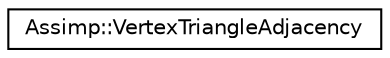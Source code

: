 digraph "Graphical Class Hierarchy"
{
  edge [fontname="Helvetica",fontsize="10",labelfontname="Helvetica",labelfontsize="10"];
  node [fontname="Helvetica",fontsize="10",shape=record];
  rankdir="LR";
  Node1 [label="Assimp::VertexTriangleAdjacency",height=0.2,width=0.4,color="black", fillcolor="white", style="filled",URL="$class_assimp_1_1_vertex_triangle_adjacency.html",tooltip="The VertexTriangleAdjacency class computes a vertex-triangle adjacency map from a given index buffer..."];
}
